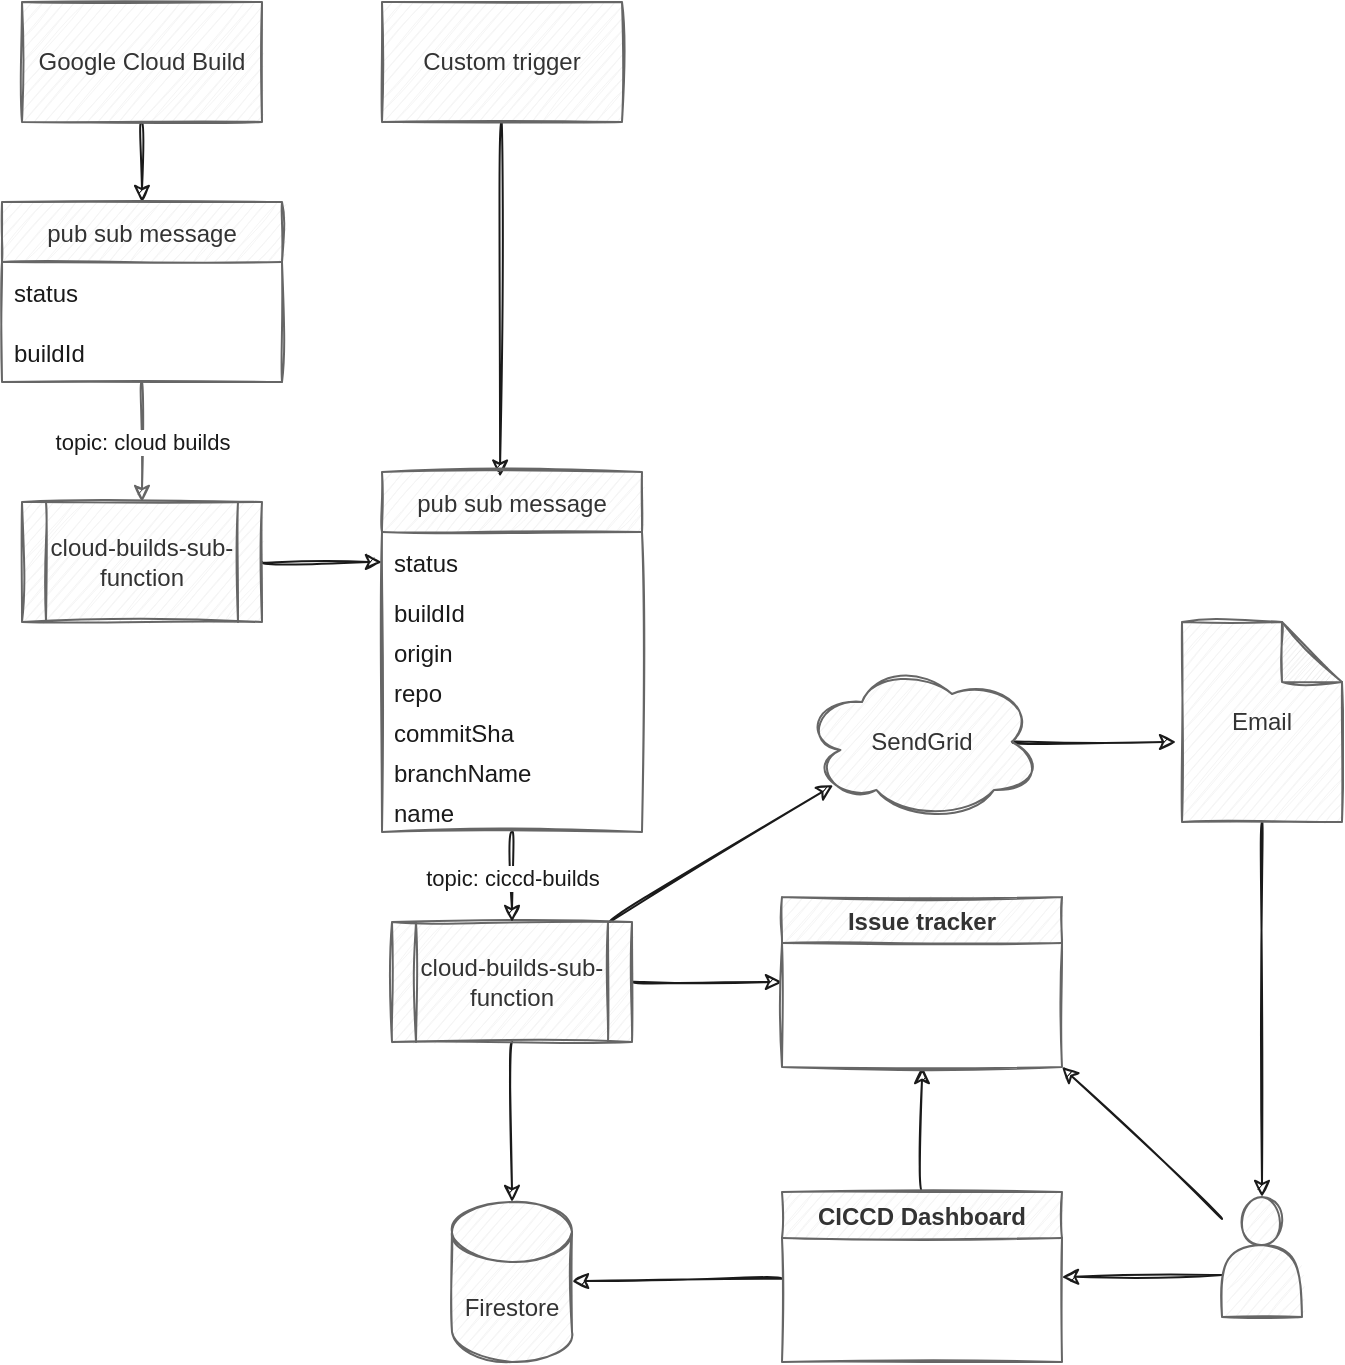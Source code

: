 <mxfile scale="1" border="20">
    <diagram id="RedGnTHk0uesk3baBE4j" name="Page-1">
        <mxGraphModel dx="930" dy="621" grid="0" gridSize="10" guides="1" tooltips="1" connect="1" arrows="1" fold="1" page="1" pageScale="1" pageWidth="850" pageHeight="1100" background="#ffffff" math="0" shadow="0">
            <root>
                <mxCell id="0"/>
                <mxCell id="1" parent="0"/>
                <mxCell id="55" style="edgeStyle=none;html=1;exitX=0.5;exitY=1;exitDx=0;exitDy=0;exitPerimeter=0;entryX=0.5;entryY=0;entryDx=0;entryDy=0;sketch=1;curved=1;rounded=0;strokeColor=#1A1A1A;" edge="1" parent="1" source="2" target="53">
                    <mxGeometry relative="1" as="geometry"/>
                </mxCell>
                <mxCell id="2" value="Email" style="shape=note;whiteSpace=wrap;html=1;backgroundOutline=1;darkOpacity=0.05;sketch=1;rounded=0;fillColor=#f5f5f5;fontColor=#333333;strokeColor=#666666;" vertex="1" parent="1">
                    <mxGeometry x="650" y="330" width="80" height="100" as="geometry"/>
                </mxCell>
                <mxCell id="12" style="edgeStyle=none;html=1;exitX=0.5;exitY=1;exitDx=0;exitDy=0;entryX=0.5;entryY=0;entryDx=0;entryDy=0;sketch=1;curved=1;rounded=0;strokeColor=#1A1A1A;" edge="1" parent="1" source="10">
                    <mxGeometry relative="1" as="geometry">
                        <mxPoint x="130" y="120" as="targetPoint"/>
                    </mxGeometry>
                </mxCell>
                <mxCell id="10" value="Google Cloud Build" style="rounded=0;whiteSpace=wrap;html=1;sketch=1;fillColor=#f5f5f5;fontColor=#333333;strokeColor=#666666;" vertex="1" parent="1">
                    <mxGeometry x="70" y="20" width="120" height="60" as="geometry"/>
                </mxCell>
                <mxCell id="37" style="edgeStyle=none;html=1;entryX=0;entryY=0.5;entryDx=0;entryDy=0;sketch=1;curved=1;rounded=0;strokeColor=#1A1A1A;" edge="1" parent="1" source="13" target="20">
                    <mxGeometry relative="1" as="geometry"/>
                </mxCell>
                <mxCell id="13" value="cloud-builds-sub-function" style="shape=process;whiteSpace=wrap;html=1;backgroundOutline=1;sketch=1;rounded=0;fillColor=#f5f5f5;fontColor=#333333;strokeColor=#666666;" vertex="1" parent="1">
                    <mxGeometry x="70" y="270" width="120" height="60" as="geometry"/>
                </mxCell>
                <mxCell id="26" style="edgeStyle=none;html=1;entryX=0.13;entryY=0.77;entryDx=0;entryDy=0;entryPerimeter=0;sketch=1;curved=1;rounded=0;strokeColor=#1A1A1A;" edge="1" parent="1" source="15" target="25">
                    <mxGeometry relative="1" as="geometry"/>
                </mxCell>
                <mxCell id="47" style="edgeStyle=none;html=1;exitX=0.5;exitY=1;exitDx=0;exitDy=0;entryX=0.5;entryY=0;entryDx=0;entryDy=0;entryPerimeter=0;sketch=1;curved=1;rounded=0;strokeColor=#1A1A1A;" edge="1" parent="1" source="15" target="46">
                    <mxGeometry relative="1" as="geometry"/>
                </mxCell>
                <mxCell id="62" style="edgeStyle=none;html=1;entryX=0;entryY=0.5;entryDx=0;entryDy=0;sketch=1;curved=1;rounded=0;strokeColor=#1A1A1A;" edge="1" parent="1" source="15" target="60">
                    <mxGeometry relative="1" as="geometry"/>
                </mxCell>
                <mxCell id="15" value="cloud-builds-sub-function" style="shape=process;whiteSpace=wrap;html=1;backgroundOutline=1;sketch=1;rounded=0;fillColor=#f5f5f5;fontColor=#333333;strokeColor=#666666;" vertex="1" parent="1">
                    <mxGeometry x="255" y="480" width="120" height="60" as="geometry"/>
                </mxCell>
                <mxCell id="56" style="edgeStyle=none;html=1;entryX=0.454;entryY=0.013;entryDx=0;entryDy=0;entryPerimeter=0;sketch=1;curved=1;rounded=0;strokeColor=#1A1A1A;" edge="1" parent="1" source="17" target="19">
                    <mxGeometry relative="1" as="geometry"/>
                </mxCell>
                <mxCell id="17" value="Custom trigger" style="rounded=0;whiteSpace=wrap;html=1;sketch=1;fillColor=#f5f5f5;fontColor=#333333;strokeColor=#666666;" vertex="1" parent="1">
                    <mxGeometry x="250" y="20" width="120" height="60" as="geometry"/>
                </mxCell>
                <mxCell id="45" value="&lt;meta charset=&quot;utf-8&quot;&gt;&lt;span style=&quot;font-family: helvetica; font-size: 11px; font-style: normal; font-weight: 400; letter-spacing: normal; text-align: center; text-indent: 0px; text-transform: none; word-spacing: 0px; display: inline; float: none;&quot;&gt;topic: ciccd-builds&lt;/span&gt;" style="edgeStyle=none;html=1;entryX=0.5;entryY=0;entryDx=0;entryDy=0;sketch=1;curved=1;rounded=0;strokeColor=#1A1A1A;labelBackgroundColor=#FFFFFF;fontColor=#1A1A1A;" edge="1" parent="1" source="19" target="15">
                    <mxGeometry relative="1" as="geometry"/>
                </mxCell>
                <mxCell id="19" value="pub sub message" style="swimlane;fontStyle=0;childLayout=stackLayout;horizontal=1;startSize=30;horizontalStack=0;resizeParent=1;resizeParentMax=0;resizeLast=0;collapsible=1;marginBottom=0;sketch=1;rounded=0;fillColor=#f5f5f5;fontColor=#333333;strokeColor=#666666;" vertex="1" parent="1">
                    <mxGeometry x="250" y="255" width="130" height="180" as="geometry">
                        <mxRectangle x="240" y="255" width="130" height="30" as="alternateBounds"/>
                    </mxGeometry>
                </mxCell>
                <mxCell id="20" value="status" style="text;strokeColor=none;fillColor=none;align=left;verticalAlign=middle;spacingLeft=4;spacingRight=4;overflow=hidden;points=[[0,0.5],[1,0.5]];portConstraint=eastwest;rotatable=0;sketch=1;rounded=0;fontColor=#1A1A1A;" vertex="1" parent="19">
                    <mxGeometry y="30" width="130" height="30" as="geometry"/>
                </mxCell>
                <mxCell id="21" value="buildId  " style="text;strokeColor=none;fillColor=none;align=left;verticalAlign=middle;spacingLeft=4;spacingRight=4;overflow=hidden;points=[[0,0.5],[1,0.5]];portConstraint=eastwest;rotatable=0;sketch=1;rounded=0;fontColor=#1A1A1A;" vertex="1" parent="19">
                    <mxGeometry y="60" width="130" height="20" as="geometry"/>
                </mxCell>
                <mxCell id="39" value="origin" style="text;strokeColor=none;fillColor=none;align=left;verticalAlign=middle;spacingLeft=4;spacingRight=4;overflow=hidden;points=[[0,0.5],[1,0.5]];portConstraint=eastwest;rotatable=0;sketch=1;rounded=0;fontColor=#1A1A1A;" vertex="1" parent="19">
                    <mxGeometry y="80" width="130" height="20" as="geometry"/>
                </mxCell>
                <mxCell id="40" value="repo" style="text;strokeColor=none;fillColor=none;align=left;verticalAlign=middle;spacingLeft=4;spacingRight=4;overflow=hidden;points=[[0,0.5],[1,0.5]];portConstraint=eastwest;rotatable=0;sketch=1;rounded=0;fontColor=#1A1A1A;" vertex="1" parent="19">
                    <mxGeometry y="100" width="130" height="20" as="geometry"/>
                </mxCell>
                <mxCell id="41" value="commitSha" style="text;strokeColor=none;fillColor=none;align=left;verticalAlign=middle;spacingLeft=4;spacingRight=4;overflow=hidden;points=[[0,0.5],[1,0.5]];portConstraint=eastwest;rotatable=0;sketch=1;rounded=0;fontColor=#1A1A1A;" vertex="1" parent="19">
                    <mxGeometry y="120" width="130" height="20" as="geometry"/>
                </mxCell>
                <mxCell id="64" value="branchName" style="text;strokeColor=none;fillColor=none;align=left;verticalAlign=middle;spacingLeft=4;spacingRight=4;overflow=hidden;points=[[0,0.5],[1,0.5]];portConstraint=eastwest;rotatable=0;sketch=1;rounded=0;fontColor=#1A1A1A;" vertex="1" parent="19">
                    <mxGeometry y="140" width="130" height="20" as="geometry"/>
                </mxCell>
                <mxCell id="42" value="name" style="text;strokeColor=none;fillColor=none;align=left;verticalAlign=middle;spacingLeft=4;spacingRight=4;overflow=hidden;points=[[0,0.5],[1,0.5]];portConstraint=eastwest;rotatable=0;sketch=1;rounded=0;fontColor=#1A1A1A;" vertex="1" parent="19">
                    <mxGeometry y="160" width="130" height="20" as="geometry"/>
                </mxCell>
                <mxCell id="27" style="edgeStyle=none;html=1;exitX=0.875;exitY=0.5;exitDx=0;exitDy=0;exitPerimeter=0;entryX=-0.037;entryY=0.6;entryDx=0;entryDy=0;entryPerimeter=0;sketch=1;curved=1;rounded=0;strokeColor=#1A1A1A;" edge="1" parent="1" source="25" target="2">
                    <mxGeometry relative="1" as="geometry"/>
                </mxCell>
                <mxCell id="25" value="SendGrid" style="ellipse;shape=cloud;whiteSpace=wrap;html=1;sketch=1;rounded=0;fillColor=#f5f5f5;strokeColor=#666666;fontColor=#333333;" vertex="1" parent="1">
                    <mxGeometry x="460" y="350" width="120" height="80" as="geometry"/>
                </mxCell>
                <mxCell id="32" value="topic: cloud builds" style="edgeStyle=none;html=1;sketch=1;curved=1;rounded=0;fillColor=#f5f5f5;strokeColor=#666666;labelBackgroundColor=#FFFFFF;fontColor=#1A1A1A;" edge="1" parent="1" source="28" target="13">
                    <mxGeometry relative="1" as="geometry"/>
                </mxCell>
                <mxCell id="28" value="pub sub message" style="swimlane;fontStyle=0;childLayout=stackLayout;horizontal=1;startSize=30;horizontalStack=0;resizeParent=1;resizeParentMax=0;resizeLast=0;collapsible=1;marginBottom=0;sketch=1;rounded=0;fillColor=#f5f5f5;fontColor=#333333;strokeColor=#666666;" vertex="1" parent="1">
                    <mxGeometry x="60" y="120" width="140" height="90" as="geometry"/>
                </mxCell>
                <mxCell id="29" value="status" style="text;strokeColor=none;fillColor=none;align=left;verticalAlign=middle;spacingLeft=4;spacingRight=4;overflow=hidden;points=[[0,0.5],[1,0.5]];portConstraint=eastwest;rotatable=0;sketch=1;rounded=0;fontColor=#1A1A1A;" vertex="1" parent="28">
                    <mxGeometry y="30" width="140" height="30" as="geometry"/>
                </mxCell>
                <mxCell id="30" value="buildId" style="text;strokeColor=none;fillColor=none;align=left;verticalAlign=middle;spacingLeft=4;spacingRight=4;overflow=hidden;points=[[0,0.5],[1,0.5]];portConstraint=eastwest;rotatable=0;sketch=1;rounded=0;fontColor=#1A1A1A;" vertex="1" parent="28">
                    <mxGeometry y="60" width="140" height="30" as="geometry"/>
                </mxCell>
                <mxCell id="46" value="Firestore" style="shape=cylinder3;whiteSpace=wrap;html=1;boundedLbl=1;backgroundOutline=1;size=15;sketch=1;rounded=0;fillColor=#f5f5f5;fontColor=#333333;strokeColor=#666666;" vertex="1" parent="1">
                    <mxGeometry x="285" y="620" width="60" height="80" as="geometry"/>
                </mxCell>
                <mxCell id="51" style="edgeStyle=none;html=1;entryX=1;entryY=0.5;entryDx=0;entryDy=0;exitX=0;exitY=0.65;exitDx=0;exitDy=0;exitPerimeter=0;sketch=1;curved=1;rounded=0;strokeColor=#1A1A1A;" edge="1" parent="1" source="53" target="49">
                    <mxGeometry relative="1" as="geometry">
                        <mxPoint x="550" y="670" as="targetPoint"/>
                        <mxPoint x="640" y="660" as="sourcePoint"/>
                    </mxGeometry>
                </mxCell>
                <mxCell id="50" style="edgeStyle=none;html=1;sketch=1;curved=1;rounded=0;strokeColor=#1A1A1A;" edge="1" parent="1" source="49" target="46">
                    <mxGeometry relative="1" as="geometry"/>
                </mxCell>
                <mxCell id="63" style="edgeStyle=none;curved=1;sketch=1;html=1;entryX=0.5;entryY=1;entryDx=0;entryDy=0;labelBackgroundColor=#FFFFFF;fontColor=#1A1A1A;strokeColor=#1A1A1A;" edge="1" parent="1" source="49" target="60">
                    <mxGeometry relative="1" as="geometry"/>
                </mxCell>
                <mxCell id="49" value="CICCD Dashboard" style="swimlane;startSize=23;sketch=1;rounded=0;fillColor=#f5f5f5;fontColor=#333333;strokeColor=#666666;" vertex="1" parent="1">
                    <mxGeometry x="450" y="615" width="140" height="85" as="geometry"/>
                </mxCell>
                <mxCell id="61" style="edgeStyle=none;html=1;entryX=1;entryY=1;entryDx=0;entryDy=0;sketch=1;curved=1;rounded=0;strokeColor=#1A1A1A;" edge="1" parent="1" source="53" target="60">
                    <mxGeometry relative="1" as="geometry"/>
                </mxCell>
                <mxCell id="53" value="" style="shape=actor;whiteSpace=wrap;html=1;sketch=1;rounded=0;fillColor=#f5f5f5;fontColor=#333333;strokeColor=#666666;" vertex="1" parent="1">
                    <mxGeometry x="670" y="617.5" width="40" height="60" as="geometry"/>
                </mxCell>
                <mxCell id="60" value="Issue tracker" style="swimlane;startSize=23;sketch=1;rounded=0;fillColor=#f5f5f5;fontColor=#333333;strokeColor=#666666;" vertex="1" parent="1">
                    <mxGeometry x="450" y="467.5" width="140" height="85" as="geometry"/>
                </mxCell>
            </root>
        </mxGraphModel>
    </diagram>
</mxfile>
